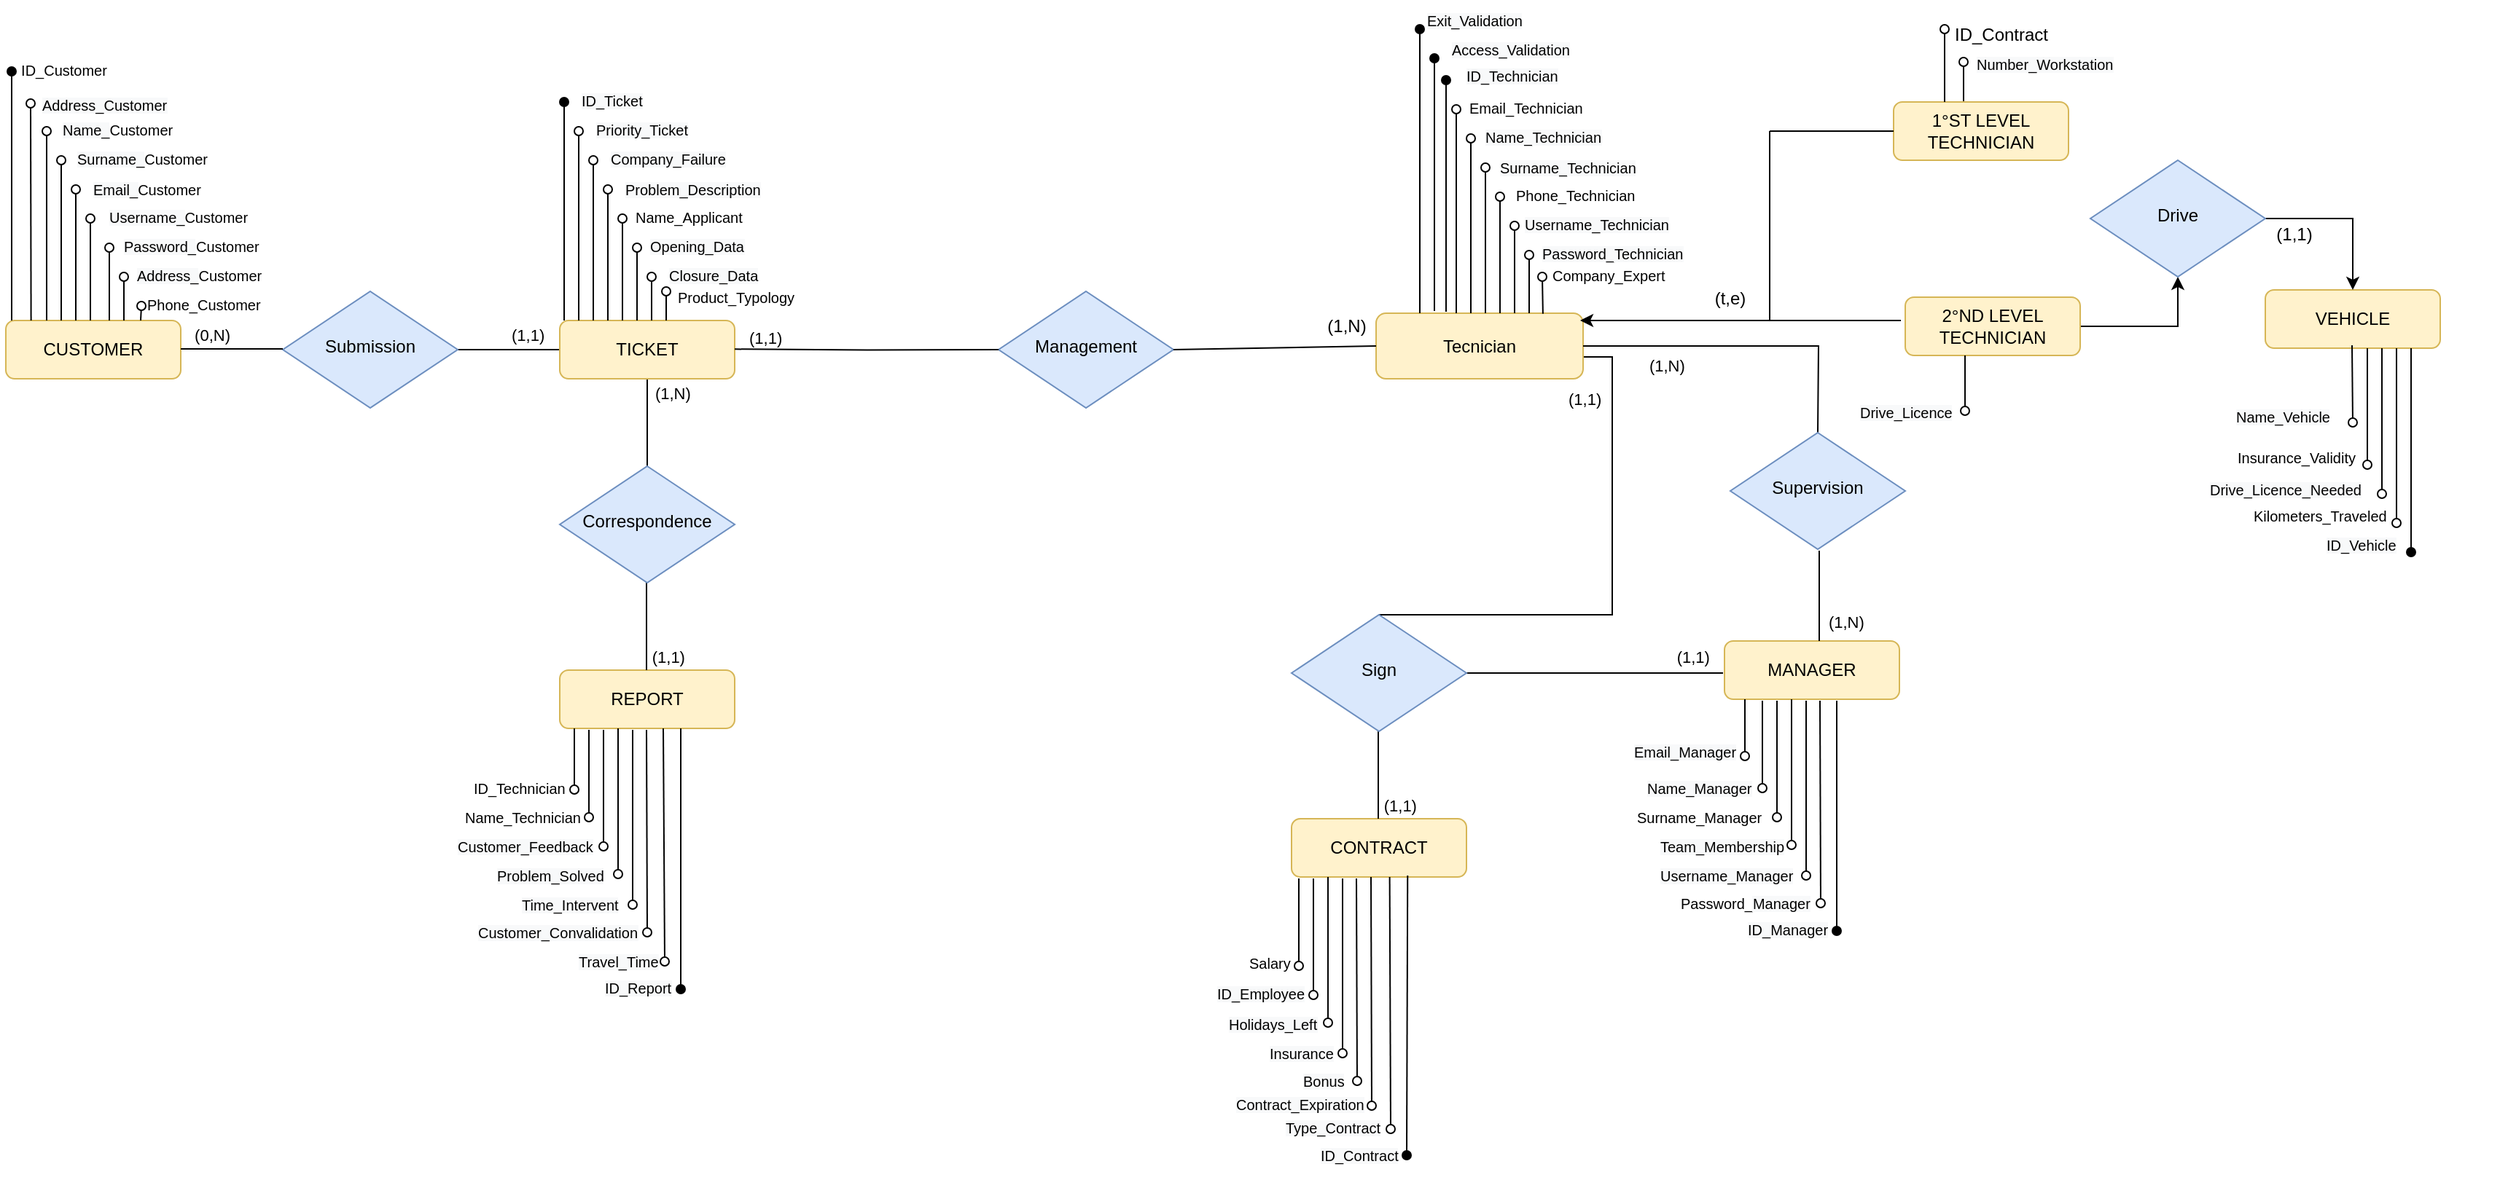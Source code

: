 <mxfile version="16.6.4" type="device"><diagram id="Eeh1EqDLh4I69UdFZEqT" name="Page-1"><mxGraphModel dx="2128" dy="1581" grid="1" gridSize="10" guides="1" tooltips="1" connect="1" arrows="1" fold="1" page="1" pageScale="1" pageWidth="850" pageHeight="1100" math="0" shadow="0"><root><mxCell id="0"/><mxCell id="1" parent="0"/><mxCell id="jlESPeHjOJU_MsePli07-1" value="CUSTOMER" style="rounded=1;whiteSpace=wrap;html=1;fontSize=12;glass=0;strokeWidth=1;shadow=0;fillColor=#fff2cc;strokeColor=#d6b656;" parent="1" vertex="1"><mxGeometry x="-20" y="190" width="120" height="40" as="geometry"/></mxCell><mxCell id="jlESPeHjOJU_MsePli07-2" value="(1,1)" style="edgeStyle=orthogonalEdgeStyle;rounded=0;html=1;jettySize=auto;orthogonalLoop=1;fontSize=11;endArrow=none;endFill=0;endSize=8;strokeWidth=1;shadow=0;labelBackgroundColor=none;align=left;" parent="1" source="jlESPeHjOJU_MsePli07-3" target="jlESPeHjOJU_MsePli07-10" edge="1"><mxGeometry y="10" relative="1" as="geometry"><mxPoint as="offset"/></mxGeometry></mxCell><mxCell id="jlESPeHjOJU_MsePli07-3" value="Submission" style="rhombus;whiteSpace=wrap;html=1;shadow=0;fontFamily=Helvetica;fontSize=12;align=center;strokeWidth=1;spacing=6;spacingTop=-4;fillColor=#dae8fc;strokeColor=#6c8ebf;" parent="1" vertex="1"><mxGeometry x="170" y="170" width="120" height="80" as="geometry"/></mxCell><mxCell id="jlESPeHjOJU_MsePli07-4" value="REPORT" style="rounded=1;whiteSpace=wrap;html=1;fontSize=12;glass=0;strokeWidth=1;shadow=0;fillColor=#fff2cc;strokeColor=#d6b656;" parent="1" vertex="1"><mxGeometry x="360" y="430" width="120" height="40" as="geometry"/></mxCell><mxCell id="jlESPeHjOJU_MsePli07-5" style="edgeStyle=orthogonalEdgeStyle;rounded=0;orthogonalLoop=1;jettySize=auto;html=1;exitX=1;exitY=0.75;exitDx=0;exitDy=0;endArrow=none;endFill=0;entryX=0.5;entryY=0;entryDx=0;entryDy=0;" parent="1" source="jlESPeHjOJU_MsePli07-6" target="jlESPeHjOJU_MsePli07-113" edge="1"><mxGeometry relative="1" as="geometry"><mxPoint x="1091" y="383" as="targetPoint"/><Array as="points"><mxPoint x="1082" y="215"/><mxPoint x="1082" y="392"/></Array></mxGeometry></mxCell><mxCell id="jlESPeHjOJU_MsePli07-6" value="Tecnician" style="rounded=1;whiteSpace=wrap;html=1;fontSize=12;glass=0;strokeWidth=1;shadow=0;fillColor=#fff2cc;strokeColor=#d6b656;" parent="1" vertex="1"><mxGeometry x="920" y="185" width="142" height="45" as="geometry"/></mxCell><mxCell id="jlESPeHjOJU_MsePli07-8" value="&amp;nbsp; &amp;nbsp; &amp;nbsp; (1,N)" style="edgeStyle=orthogonalEdgeStyle;rounded=0;html=1;jettySize=auto;orthogonalLoop=1;fontSize=11;endArrow=none;endFill=0;endSize=8;strokeWidth=1;shadow=0;labelBackgroundColor=none;entryX=0.5;entryY=0;entryDx=0;entryDy=0;exitX=0.5;exitY=1;exitDx=0;exitDy=0;align=center;" parent="1" source="jlESPeHjOJU_MsePli07-10" edge="1"><mxGeometry x="-0.667" y="8" relative="1" as="geometry"><mxPoint as="offset"/><mxPoint x="420" y="260" as="sourcePoint"/><mxPoint x="420" y="290" as="targetPoint"/></mxGeometry></mxCell><mxCell id="jlESPeHjOJU_MsePli07-9" value="&amp;nbsp; &amp;nbsp; &amp;nbsp; (1,1)" style="edgeStyle=orthogonalEdgeStyle;rounded=0;html=1;jettySize=auto;orthogonalLoop=1;fontSize=11;endArrow=none;endFill=0;endSize=8;strokeWidth=1;shadow=0;labelBackgroundColor=none;entryX=0.5;entryY=0;entryDx=0;entryDy=0;exitX=0.5;exitY=1;exitDx=0;exitDy=0;" parent="1" edge="1"><mxGeometry x="0.7" y="5" relative="1" as="geometry"><mxPoint as="offset"/><mxPoint x="419.5" y="370" as="sourcePoint"/><mxPoint x="419.5" y="430" as="targetPoint"/></mxGeometry></mxCell><mxCell id="jlESPeHjOJU_MsePli07-10" value="TICKET" style="rounded=1;whiteSpace=wrap;html=1;fontSize=12;glass=0;strokeWidth=1;shadow=0;fillColor=#fff2cc;strokeColor=#d6b656;" parent="1" vertex="1"><mxGeometry x="360" y="190" width="120" height="40" as="geometry"/></mxCell><mxCell id="jlESPeHjOJU_MsePli07-11" value="Management" style="rhombus;whiteSpace=wrap;html=1;shadow=0;fontFamily=Helvetica;fontSize=12;align=center;strokeWidth=1;spacing=6;spacingTop=-4;fillColor=#dae8fc;strokeColor=#6c8ebf;" parent="1" vertex="1"><mxGeometry x="661" y="170" width="120" height="80" as="geometry"/></mxCell><mxCell id="jlESPeHjOJU_MsePli07-12" value="Correspondence" style="rhombus;whiteSpace=wrap;html=1;shadow=0;fontFamily=Helvetica;fontSize=12;align=center;strokeWidth=1;spacing=6;spacingTop=-4;fillColor=#dae8fc;strokeColor=#6c8ebf;" parent="1" vertex="1"><mxGeometry x="360" y="290" width="120" height="80" as="geometry"/></mxCell><mxCell id="jlESPeHjOJU_MsePli07-13" value="(0,N)" style="edgeStyle=orthogonalEdgeStyle;rounded=0;html=1;jettySize=auto;orthogonalLoop=1;fontSize=11;endArrow=none;endFill=0;endSize=8;strokeWidth=1;shadow=0;labelBackgroundColor=none;align=right;verticalAlign=middle;horizontal=1;" parent="1" edge="1"><mxGeometry y="10" relative="1" as="geometry"><mxPoint as="offset"/><mxPoint x="100" y="209.5" as="sourcePoint"/><mxPoint x="170" y="209.5" as="targetPoint"/></mxGeometry></mxCell><mxCell id="jlESPeHjOJU_MsePli07-14" value="" style="endArrow=oval;html=1;align=left;exitX=0;exitY=0;exitDx=0;exitDy=0;startArrow=none;startFill=0;rounded=0;endFill=1;" parent="1" edge="1"><mxGeometry width="50" height="50" relative="1" as="geometry"><mxPoint x="363" y="190" as="sourcePoint"/><mxPoint x="363" y="40" as="targetPoint"/></mxGeometry></mxCell><mxCell id="jlESPeHjOJU_MsePli07-15" value="" style="endArrow=oval;html=1;align=left;exitX=0;exitY=0;exitDx=0;exitDy=0;startArrow=none;startFill=0;rounded=0;endFill=0;" parent="1" edge="1"><mxGeometry width="50" height="50" relative="1" as="geometry"><mxPoint x="373" y="190" as="sourcePoint"/><mxPoint x="373" y="60" as="targetPoint"/></mxGeometry></mxCell><mxCell id="jlESPeHjOJU_MsePli07-16" value="" style="endArrow=oval;html=1;align=left;exitX=0;exitY=0;exitDx=0;exitDy=0;startArrow=none;startFill=0;rounded=0;endFill=0;" parent="1" edge="1"><mxGeometry width="50" height="50" relative="1" as="geometry"><mxPoint x="383" y="190" as="sourcePoint"/><mxPoint x="383" y="80" as="targetPoint"/></mxGeometry></mxCell><mxCell id="jlESPeHjOJU_MsePli07-17" value="" style="endArrow=oval;html=1;align=left;exitX=0;exitY=0;exitDx=0;exitDy=0;startArrow=none;startFill=0;rounded=0;endFill=0;" parent="1" edge="1"><mxGeometry width="50" height="50" relative="1" as="geometry"><mxPoint x="393" y="190" as="sourcePoint"/><mxPoint x="393" y="100" as="targetPoint"/></mxGeometry></mxCell><mxCell id="jlESPeHjOJU_MsePli07-18" value="" style="endArrow=oval;html=1;align=left;exitX=0;exitY=0;exitDx=0;exitDy=0;startArrow=none;startFill=0;rounded=0;endFill=0;" parent="1" edge="1"><mxGeometry width="50" height="50" relative="1" as="geometry"><mxPoint x="403" y="190" as="sourcePoint"/><mxPoint x="403" y="120" as="targetPoint"/></mxGeometry></mxCell><mxCell id="jlESPeHjOJU_MsePli07-19" value="" style="endArrow=oval;html=1;align=left;exitX=0;exitY=0;exitDx=0;exitDy=0;startArrow=none;startFill=0;rounded=0;endFill=1;" parent="1" edge="1"><mxGeometry width="50" height="50" relative="1" as="geometry"><mxPoint x="968" y="184" as="sourcePoint"/><mxPoint x="968" y="25" as="targetPoint"/></mxGeometry></mxCell><mxCell id="jlESPeHjOJU_MsePli07-20" value="" style="endArrow=oval;html=1;align=left;exitX=0;exitY=0;exitDx=0;exitDy=0;startArrow=none;startFill=0;rounded=0;endFill=0;" parent="1" edge="1"><mxGeometry width="50" height="50" relative="1" as="geometry"><mxPoint x="975" y="185" as="sourcePoint"/><mxPoint x="975" y="45" as="targetPoint"/></mxGeometry></mxCell><mxCell id="jlESPeHjOJU_MsePli07-21" value="" style="endArrow=oval;html=1;align=left;exitX=0;exitY=0;exitDx=0;exitDy=0;startArrow=none;startFill=0;rounded=0;endFill=0;" parent="1" edge="1"><mxGeometry width="50" height="50" relative="1" as="geometry"><mxPoint x="985" y="185" as="sourcePoint"/><mxPoint x="985" y="65" as="targetPoint"/></mxGeometry></mxCell><mxCell id="jlESPeHjOJU_MsePli07-22" value="" style="endArrow=oval;html=1;align=left;exitX=0;exitY=0;exitDx=0;exitDy=0;startArrow=none;startFill=0;rounded=0;endFill=0;" parent="1" edge="1"><mxGeometry width="50" height="50" relative="1" as="geometry"><mxPoint x="995" y="185" as="sourcePoint"/><mxPoint x="995" y="85" as="targetPoint"/></mxGeometry></mxCell><mxCell id="jlESPeHjOJU_MsePli07-23" value="" style="endArrow=oval;html=1;align=left;exitX=0;exitY=0;exitDx=0;exitDy=0;startArrow=none;startFill=0;rounded=0;endFill=0;" parent="1" edge="1"><mxGeometry width="50" height="50" relative="1" as="geometry"><mxPoint x="1005" y="185" as="sourcePoint"/><mxPoint x="1005" y="105" as="targetPoint"/></mxGeometry></mxCell><mxCell id="jlESPeHjOJU_MsePli07-24" value="" style="endArrow=oval;html=1;align=left;exitX=0;exitY=0;exitDx=0;exitDy=0;startArrow=none;startFill=0;rounded=0;endFill=1;" parent="1" edge="1"><mxGeometry width="50" height="50" relative="1" as="geometry"><mxPoint x="-16" y="190" as="sourcePoint"/><mxPoint x="-16" y="19" as="targetPoint"/></mxGeometry></mxCell><mxCell id="jlESPeHjOJU_MsePli07-25" value="" style="endArrow=oval;html=1;align=left;exitX=0;exitY=0;exitDx=0;exitDy=0;startArrow=none;startFill=0;rounded=0;endFill=0;" parent="1" edge="1"><mxGeometry width="50" height="50" relative="1" as="geometry"><mxPoint x="8" y="190" as="sourcePoint"/><mxPoint x="8" y="60" as="targetPoint"/></mxGeometry></mxCell><mxCell id="jlESPeHjOJU_MsePli07-26" value="" style="endArrow=oval;html=1;align=left;exitX=0;exitY=0;exitDx=0;exitDy=0;startArrow=none;startFill=0;rounded=0;endFill=0;" parent="1" edge="1"><mxGeometry width="50" height="50" relative="1" as="geometry"><mxPoint x="18" y="190" as="sourcePoint"/><mxPoint x="18" y="80" as="targetPoint"/></mxGeometry></mxCell><mxCell id="jlESPeHjOJU_MsePli07-27" value="" style="endArrow=oval;html=1;align=left;exitX=0;exitY=0;exitDx=0;exitDy=0;startArrow=none;startFill=0;rounded=0;endFill=0;" parent="1" edge="1"><mxGeometry width="50" height="50" relative="1" as="geometry"><mxPoint x="28" y="190" as="sourcePoint"/><mxPoint x="28" y="100" as="targetPoint"/></mxGeometry></mxCell><mxCell id="jlESPeHjOJU_MsePli07-28" value="" style="endArrow=oval;html=1;align=left;exitX=0;exitY=0;exitDx=0;exitDy=0;startArrow=none;startFill=0;rounded=0;endFill=0;" parent="1" edge="1"><mxGeometry width="50" height="50" relative="1" as="geometry"><mxPoint x="38" y="190" as="sourcePoint"/><mxPoint x="38" y="120" as="targetPoint"/></mxGeometry></mxCell><mxCell id="jlESPeHjOJU_MsePli07-29" value="" style="endArrow=oval;html=1;align=left;exitX=0;exitY=0;exitDx=0;exitDy=0;startArrow=none;startFill=0;rounded=0;endFill=0;" parent="1" edge="1"><mxGeometry width="50" height="50" relative="1" as="geometry"><mxPoint x="51" y="190" as="sourcePoint"/><mxPoint x="51" y="140" as="targetPoint"/></mxGeometry></mxCell><mxCell id="jlESPeHjOJU_MsePli07-30" value="" style="endArrow=oval;html=1;align=left;exitX=0;exitY=0;exitDx=0;exitDy=0;startArrow=none;startFill=0;rounded=0;endFill=0;" parent="1" edge="1"><mxGeometry width="50" height="50" relative="1" as="geometry"><mxPoint x="61" y="190" as="sourcePoint"/><mxPoint x="61" y="160" as="targetPoint"/></mxGeometry></mxCell><mxCell id="jlESPeHjOJU_MsePli07-31" value="&lt;font style=&quot;font-size: 10px&quot;&gt;ID_Customer&lt;/font&gt;" style="text;html=1;strokeColor=none;fillColor=none;align=center;verticalAlign=middle;whiteSpace=wrap;rounded=0;" parent="1" vertex="1"><mxGeometry y="8" width="40" height="20" as="geometry"/></mxCell><mxCell id="jlESPeHjOJU_MsePli07-32" value="&lt;span style=&quot;color: rgb(0 , 0 , 0) ; font-family: &amp;#34;helvetica&amp;#34; ; font-size: 10px ; font-style: normal ; font-weight: 400 ; letter-spacing: normal ; text-align: center ; text-indent: 0px ; text-transform: none ; word-spacing: 0px ; background-color: rgb(248 , 249 , 250) ; display: inline ; float: none&quot;&gt;Surname_&lt;/span&gt;&lt;span style=&quot;font-size: 10px ; text-align: center&quot;&gt;Customer&lt;/span&gt;" style="text;whiteSpace=wrap;html=1;" parent="1" vertex="1"><mxGeometry x="27" y="65" width="70" height="30" as="geometry"/></mxCell><mxCell id="jlESPeHjOJU_MsePli07-33" value="&lt;span style=&quot;color: rgb(0 , 0 , 0) ; font-family: &amp;#34;helvetica&amp;#34; ; font-size: 10px ; font-style: normal ; font-weight: 400 ; letter-spacing: normal ; text-align: center ; text-indent: 0px ; text-transform: none ; word-spacing: 0px ; background-color: rgb(248 , 249 , 250) ; display: inline ; float: none&quot;&gt;Name_&lt;/span&gt;&lt;span style=&quot;font-size: 10px ; text-align: center&quot;&gt;Customer&lt;/span&gt;" style="text;whiteSpace=wrap;html=1;" parent="1" vertex="1"><mxGeometry x="17" y="45" width="70" height="30" as="geometry"/></mxCell><mxCell id="jlESPeHjOJU_MsePli07-34" value="&lt;span style=&quot;color: rgb(0 , 0 , 0) ; font-family: &amp;#34;helvetica&amp;#34; ; font-size: 10px ; font-style: normal ; font-weight: 400 ; letter-spacing: normal ; text-align: center ; text-indent: 0px ; text-transform: none ; word-spacing: 0px ; background-color: rgb(248 , 249 , 250) ; display: inline ; float: none&quot;&gt;ID_Technician&lt;/span&gt;" style="text;whiteSpace=wrap;html=1;" parent="1" vertex="1"><mxGeometry x="980" y="8" width="70" height="30" as="geometry"/></mxCell><mxCell id="jlESPeHjOJU_MsePli07-35" value="&lt;span style=&quot;color: rgb(0 , 0 , 0) ; font-family: &amp;#34;helvetica&amp;#34; ; font-size: 10px ; font-style: normal ; font-weight: 400 ; letter-spacing: normal ; text-align: center ; text-indent: 0px ; text-transform: none ; word-spacing: 0px ; background-color: rgb(248 , 249 , 250) ; display: inline ; float: none&quot;&gt;Email_&lt;/span&gt;&lt;span style=&quot;font-size: 10px ; text-align: center&quot;&gt;Customer&lt;/span&gt;" style="text;whiteSpace=wrap;html=1;" parent="1" vertex="1"><mxGeometry x="38" y="86" width="70" height="30" as="geometry"/></mxCell><mxCell id="jlESPeHjOJU_MsePli07-36" value="&lt;span style=&quot;color: rgb(0 , 0 , 0) ; font-family: &amp;#34;helvetica&amp;#34; ; font-size: 10px ; font-style: normal ; font-weight: 400 ; letter-spacing: normal ; text-align: center ; text-indent: 0px ; text-transform: none ; word-spacing: 0px ; background-color: rgb(248 , 249 , 250) ; display: inline ; float: none&quot;&gt;ID_Report&lt;/span&gt;" style="text;whiteSpace=wrap;html=1;" parent="1" vertex="1"><mxGeometry x="389" y="634" width="70" height="30" as="geometry"/></mxCell><mxCell id="jlESPeHjOJU_MsePli07-37" value="&lt;span style=&quot;color: rgb(0 , 0 , 0) ; font-family: &amp;#34;helvetica&amp;#34; ; font-size: 10px ; font-style: normal ; font-weight: 400 ; letter-spacing: normal ; text-align: center ; text-indent: 0px ; text-transform: none ; word-spacing: 0px ; background-color: rgb(248 , 249 , 250) ; display: inline ; float: none&quot;&gt;ID_Ticket&lt;/span&gt;" style="text;whiteSpace=wrap;html=1;" parent="1" vertex="1"><mxGeometry x="373" y="25" width="70" height="30" as="geometry"/></mxCell><mxCell id="jlESPeHjOJU_MsePli07-38" value="&lt;span style=&quot;color: rgb(0 , 0 , 0) ; font-family: &amp;#34;helvetica&amp;#34; ; font-size: 10px ; font-style: normal ; font-weight: 400 ; letter-spacing: normal ; text-align: center ; text-indent: 0px ; text-transform: none ; word-spacing: 0px ; background-color: rgb(248 , 249 , 250) ; display: inline ; float: none&quot;&gt;Username_&lt;/span&gt;&lt;span style=&quot;font-size: 10px ; text-align: center&quot;&gt;Customer&lt;/span&gt;" style="text;whiteSpace=wrap;html=1;" parent="1" vertex="1"><mxGeometry x="49" y="105" width="90" height="30" as="geometry"/></mxCell><mxCell id="jlESPeHjOJU_MsePli07-39" value="&lt;span style=&quot;color: rgb(0 , 0 , 0) ; font-family: &amp;#34;helvetica&amp;#34; ; font-size: 10px ; font-style: normal ; font-weight: 400 ; letter-spacing: normal ; text-align: center ; text-indent: 0px ; text-transform: none ; word-spacing: 0px ; background-color: rgb(248 , 249 , 250) ; display: inline ; float: none&quot;&gt;Priority_Ticket&lt;/span&gt;" style="text;whiteSpace=wrap;html=1;" parent="1" vertex="1"><mxGeometry x="383" y="45" width="90" height="30" as="geometry"/></mxCell><mxCell id="jlESPeHjOJU_MsePli07-40" value="&lt;span style=&quot;color: rgb(0 , 0 , 0) ; font-family: &amp;#34;helvetica&amp;#34; ; font-size: 10px ; font-style: normal ; font-weight: 400 ; letter-spacing: normal ; text-align: center ; text-indent: 0px ; text-transform: none ; word-spacing: 0px ; background-color: rgb(248 , 249 , 250) ; display: inline ; float: none&quot;&gt;Company_Failure&lt;/span&gt;" style="text;whiteSpace=wrap;html=1;" parent="1" vertex="1"><mxGeometry x="393" y="65" width="90" height="30" as="geometry"/></mxCell><mxCell id="jlESPeHjOJU_MsePli07-41" value="&lt;span style=&quot;color: rgb(0 , 0 , 0) ; font-family: &amp;#34;helvetica&amp;#34; ; font-size: 10px ; font-style: normal ; font-weight: 400 ; letter-spacing: normal ; text-align: center ; text-indent: 0px ; text-transform: none ; word-spacing: 0px ; background-color: rgb(248 , 249 , 250) ; display: inline ; float: none&quot;&gt;Password_&lt;/span&gt;&lt;span style=&quot;font-size: 10px ; text-align: center&quot;&gt;Customer&lt;/span&gt;" style="text;whiteSpace=wrap;html=1;" parent="1" vertex="1"><mxGeometry x="59" y="125" width="90" height="30" as="geometry"/></mxCell><mxCell id="jlESPeHjOJU_MsePli07-42" value="&lt;span style=&quot;color: rgb(0 , 0 , 0) ; font-family: &amp;#34;helvetica&amp;#34; ; font-size: 10px ; font-style: normal ; font-weight: 400 ; letter-spacing: normal ; text-align: center ; text-indent: 0px ; text-transform: none ; word-spacing: 0px ; background-color: rgb(248 , 249 , 250) ; display: inline ; float: none&quot;&gt;Problem_Description&lt;/span&gt;" style="text;whiteSpace=wrap;html=1;" parent="1" vertex="1"><mxGeometry x="403" y="86" width="90" height="30" as="geometry"/></mxCell><mxCell id="jlESPeHjOJU_MsePli07-43" value="&lt;div style=&quot;text-align: center&quot;&gt;&lt;font face=&quot;helvetica&quot;&gt;&lt;span style=&quot;font-size: 10px&quot;&gt;Name_Technician&lt;/span&gt;&lt;/font&gt;&lt;/div&gt;" style="text;whiteSpace=wrap;html=1;" parent="1" vertex="1"><mxGeometry x="292.5" y="517" width="99" height="30" as="geometry"/></mxCell><mxCell id="jlESPeHjOJU_MsePli07-44" value="&lt;span style=&quot;color: rgb(0 , 0 , 0) ; font-family: &amp;#34;helvetica&amp;#34; ; font-size: 10px ; font-style: normal ; font-weight: 400 ; letter-spacing: normal ; text-align: center ; text-indent: 0px ; text-transform: none ; word-spacing: 0px ; background-color: rgb(248 , 249 , 250) ; display: inline ; float: none&quot;&gt;Address_&lt;/span&gt;&lt;span style=&quot;font-size: 10px ; text-align: center&quot;&gt;Customer&lt;/span&gt;" style="text;whiteSpace=wrap;html=1;" parent="1" vertex="1"><mxGeometry x="68" y="145" width="110" height="30" as="geometry"/></mxCell><mxCell id="jlESPeHjOJU_MsePli07-45" value="&lt;div style=&quot;text-align: center&quot;&gt;&lt;br&gt;&lt;/div&gt;" style="text;whiteSpace=wrap;html=1;" parent="1" vertex="1"><mxGeometry x="410" y="105" width="130" height="30" as="geometry"/></mxCell><mxCell id="jlESPeHjOJU_MsePli07-46" value="&lt;span style=&quot;color: rgb(0 , 0 , 0) ; font-family: &amp;#34;helvetica&amp;#34; ; font-size: 10px ; font-style: normal ; font-weight: 400 ; letter-spacing: normal ; text-align: center ; text-indent: 0px ; text-transform: none ; word-spacing: 0px ; background-color: rgb(248 , 249 , 250) ; display: inline ; float: none&quot;&gt;Name_&lt;/span&gt;&lt;span style=&quot;font-family: &amp;#34;helvetica&amp;#34; ; font-size: 10px ; text-align: center ; background-color: rgb(248 , 249 , 250)&quot;&gt;Technician&lt;/span&gt;" style="text;whiteSpace=wrap;html=1;" parent="1" vertex="1"><mxGeometry x="993" y="50" width="90" height="30" as="geometry"/></mxCell><mxCell id="jlESPeHjOJU_MsePli07-47" value="&lt;span style=&quot;color: rgb(0 , 0 , 0) ; font-family: &amp;#34;helvetica&amp;#34; ; font-size: 10px ; font-style: normal ; font-weight: 400 ; letter-spacing: normal ; text-align: center ; text-indent: 0px ; text-transform: none ; word-spacing: 0px ; background-color: rgb(248 , 249 , 250) ; display: inline ; float: none&quot;&gt;Surname_&lt;/span&gt;&lt;span style=&quot;font-family: &amp;#34;helvetica&amp;#34; ; font-size: 10px ; text-align: center ; background-color: rgb(248 , 249 , 250)&quot;&gt;Technician&lt;/span&gt;" style="text;whiteSpace=wrap;html=1;" parent="1" vertex="1"><mxGeometry x="1003" y="71" width="90" height="30" as="geometry"/></mxCell><mxCell id="jlESPeHjOJU_MsePli07-48" value="&lt;div style=&quot;text-align: center&quot;&gt;&lt;span style=&quot;font-size: 10px&quot;&gt;&lt;font face=&quot;helvetica&quot;&gt;Phone_Technician&lt;/font&gt;&lt;/span&gt;&lt;/div&gt;" style="text;whiteSpace=wrap;html=1;" parent="1" vertex="1"><mxGeometry x="1014" y="90" width="90" height="30" as="geometry"/></mxCell><mxCell id="jlESPeHjOJU_MsePli07-49" value="&lt;span style=&quot;color: rgb(0 , 0 , 0) ; font-family: &amp;#34;helvetica&amp;#34; ; font-size: 10px ; font-style: normal ; font-weight: 400 ; letter-spacing: normal ; text-align: center ; text-indent: 0px ; text-transform: none ; word-spacing: 0px ; background-color: rgb(248 , 249 , 250) ; display: inline ; float: none&quot;&gt;Customer_Feedback&lt;/span&gt;" style="text;whiteSpace=wrap;html=1;" parent="1" vertex="1"><mxGeometry x="288" y="537" width="114" height="30" as="geometry"/></mxCell><mxCell id="jlESPeHjOJU_MsePli07-50" value="&lt;span style=&quot;color: rgb(0 , 0 , 0) ; font-family: &amp;#34;helvetica&amp;#34; ; font-size: 10px ; font-style: normal ; font-weight: 400 ; letter-spacing: normal ; text-align: center ; text-indent: 0px ; text-transform: none ; word-spacing: 0px ; background-color: rgb(248 , 249 , 250) ; display: inline ; float: none&quot;&gt;Customer_Convalidation&lt;/span&gt;" style="text;whiteSpace=wrap;html=1;" parent="1" vertex="1"><mxGeometry x="302" y="596" width="100" height="30" as="geometry"/></mxCell><mxCell id="jlESPeHjOJU_MsePli07-51" value="&lt;span style=&quot;color: rgb(0 , 0 , 0) ; font-family: &amp;#34;helvetica&amp;#34; ; font-size: 10px ; font-style: normal ; font-weight: 400 ; letter-spacing: normal ; text-align: center ; text-indent: 0px ; text-transform: none ; word-spacing: 0px ; background-color: rgb(248 , 249 , 250) ; display: inline ; float: none&quot;&gt;Problem_Solved&lt;/span&gt;" style="text;whiteSpace=wrap;html=1;" parent="1" vertex="1"><mxGeometry x="315" y="557" width="93" height="30" as="geometry"/></mxCell><mxCell id="jlESPeHjOJU_MsePli07-52" value="" style="endArrow=oval;html=1;align=left;exitX=0;exitY=0;exitDx=0;exitDy=0;startArrow=none;startFill=0;rounded=0;endFill=0;" parent="1" edge="1"><mxGeometry width="50" height="50" relative="1" as="geometry"><mxPoint x="72.5" y="190" as="sourcePoint"/><mxPoint x="73" y="180" as="targetPoint"/></mxGeometry></mxCell><mxCell id="jlESPeHjOJU_MsePli07-53" value="&lt;div style=&quot;text-align: center&quot;&gt;&lt;span style=&quot;font-size: 10px&quot;&gt;&lt;font face=&quot;helvetica&quot;&gt;Phone_Customer&lt;/font&gt;&lt;/span&gt;&lt;/div&gt;" style="text;whiteSpace=wrap;html=1;" parent="1" vertex="1"><mxGeometry x="75" y="165" width="110" height="30" as="geometry"/></mxCell><mxCell id="jlESPeHjOJU_MsePli07-54" value="&lt;div style=&quot;text-align: center&quot;&gt;&lt;font face=&quot;helvetica&quot;&gt;&lt;span style=&quot;font-size: 10px&quot;&gt;Name_Applicant&lt;/span&gt;&lt;/font&gt;&lt;/div&gt;" style="text;whiteSpace=wrap;html=1;" parent="1" vertex="1"><mxGeometry x="410" y="105" width="130" height="30" as="geometry"/></mxCell><mxCell id="jlESPeHjOJU_MsePli07-55" value="&lt;span style=&quot;color: rgb(0 , 0 , 0) ; font-family: &amp;#34;helvetica&amp;#34; ; font-size: 10px ; font-style: normal ; font-weight: 400 ; letter-spacing: normal ; text-align: center ; text-indent: 0px ; text-transform: none ; word-spacing: 0px ; background-color: rgb(248 , 249 , 250) ; display: inline ; float: none&quot;&gt;Time_Intervent&lt;/span&gt;" style="text;whiteSpace=wrap;html=1;" parent="1" vertex="1"><mxGeometry x="332" y="577" width="107" height="30" as="geometry"/></mxCell><mxCell id="jlESPeHjOJU_MsePli07-56" value="" style="endArrow=oval;html=1;align=left;startArrow=none;startFill=0;rounded=0;endFill=0;" parent="1" edge="1"><mxGeometry width="50" height="50" relative="1" as="geometry"><mxPoint x="413" y="190" as="sourcePoint"/><mxPoint x="413" y="140" as="targetPoint"/></mxGeometry></mxCell><mxCell id="jlESPeHjOJU_MsePli07-57" value="" style="endArrow=oval;html=1;align=left;startArrow=none;startFill=0;rounded=0;endFill=0;" parent="1" edge="1"><mxGeometry width="50" height="50" relative="1" as="geometry"><mxPoint x="423" y="190" as="sourcePoint"/><mxPoint x="423" y="160" as="targetPoint"/></mxGeometry></mxCell><mxCell id="jlESPeHjOJU_MsePli07-58" value="&lt;div style=&quot;text-align: center&quot;&gt;&lt;font face=&quot;helvetica&quot;&gt;&lt;span style=&quot;font-size: 10px ; background-color: rgb(248 , 249 , 250)&quot;&gt;Opening_Data&lt;/span&gt;&lt;/font&gt;&lt;/div&gt;" style="text;whiteSpace=wrap;html=1;" parent="1" vertex="1"><mxGeometry x="420" y="125" width="130" height="30" as="geometry"/></mxCell><mxCell id="jlESPeHjOJU_MsePli07-59" value="&lt;div style=&quot;text-align: center&quot;&gt;&lt;font face=&quot;helvetica&quot;&gt;&lt;span style=&quot;font-size: 10px ; background-color: rgb(248 , 249 , 250)&quot;&gt;Closure_Data&lt;/span&gt;&lt;/font&gt;&lt;/div&gt;" style="text;whiteSpace=wrap;html=1;" parent="1" vertex="1"><mxGeometry x="433" y="145" width="90" height="30" as="geometry"/></mxCell><mxCell id="jlESPeHjOJU_MsePli07-60" value="MANAGER" style="rounded=1;whiteSpace=wrap;html=1;fontSize=12;glass=0;strokeWidth=1;shadow=0;fillColor=#fff2cc;strokeColor=#d6b656;" parent="1" vertex="1"><mxGeometry x="1159" y="410" width="120" height="40" as="geometry"/></mxCell><mxCell id="jlESPeHjOJU_MsePli07-61" value="" style="endArrow=oval;html=1;align=left;startArrow=none;startFill=0;rounded=0;endFill=0;" parent="1" edge="1"><mxGeometry width="50" height="50" relative="1" as="geometry"><mxPoint x="1224.5" y="451" as="sourcePoint"/><mxPoint x="1225" y="590" as="targetPoint"/></mxGeometry></mxCell><mxCell id="jlESPeHjOJU_MsePli07-62" value="&amp;nbsp; &amp;nbsp; &amp;nbsp; (1,N)" style="edgeStyle=orthogonalEdgeStyle;rounded=0;html=1;jettySize=auto;orthogonalLoop=1;fontSize=11;endArrow=none;endFill=0;endSize=8;strokeWidth=1;shadow=0;labelBackgroundColor=none;entryX=0.5;entryY=0;entryDx=0;entryDy=0;exitX=1;exitY=0.5;exitDx=0;exitDy=0;align=center;" parent="1" source="jlESPeHjOJU_MsePli07-6" edge="1"><mxGeometry x="-0.565" y="-12" relative="1" as="geometry"><mxPoint y="1" as="offset"/><mxPoint x="1223" y="207" as="sourcePoint"/><mxPoint x="1223" y="267" as="targetPoint"/></mxGeometry></mxCell><mxCell id="jlESPeHjOJU_MsePli07-63" value="&amp;nbsp; &amp;nbsp; &amp;nbsp; (1,N)" style="edgeStyle=orthogonalEdgeStyle;rounded=0;html=1;jettySize=auto;orthogonalLoop=1;fontSize=11;endArrow=none;endFill=0;endSize=8;strokeWidth=1;shadow=0;labelBackgroundColor=none;" parent="1" edge="1"><mxGeometry x="0.564" y="9" relative="1" as="geometry"><mxPoint as="offset"/><mxPoint x="1224" y="348" as="sourcePoint"/><mxPoint x="1224" y="410" as="targetPoint"/><Array as="points"><mxPoint x="1224" y="370"/><mxPoint x="1224" y="370"/></Array></mxGeometry></mxCell><mxCell id="jlESPeHjOJU_MsePli07-64" value="Supervision" style="rhombus;whiteSpace=wrap;html=1;shadow=0;fontFamily=Helvetica;fontSize=12;align=center;strokeWidth=1;spacing=6;spacingTop=-4;fillColor=#dae8fc;strokeColor=#6c8ebf;" parent="1" vertex="1"><mxGeometry x="1163" y="267" width="120" height="80" as="geometry"/></mxCell><mxCell id="jlESPeHjOJU_MsePli07-65" value="" style="endArrow=oval;html=1;align=left;exitX=0;exitY=1;exitDx=0;exitDy=0;startArrow=none;startFill=0;rounded=0;endFill=0;" parent="1" edge="1"><mxGeometry width="50" height="50" relative="1" as="geometry"><mxPoint x="1185" y="451" as="sourcePoint"/><mxPoint x="1185" y="511" as="targetPoint"/></mxGeometry></mxCell><mxCell id="jlESPeHjOJU_MsePli07-66" value="" style="endArrow=oval;html=1;align=left;exitX=0;exitY=1;exitDx=0;exitDy=0;startArrow=none;startFill=0;rounded=0;endFill=0;" parent="1" edge="1"><mxGeometry width="50" height="50" relative="1" as="geometry"><mxPoint x="1195" y="451" as="sourcePoint"/><mxPoint x="1195" y="531" as="targetPoint"/></mxGeometry></mxCell><mxCell id="jlESPeHjOJU_MsePli07-67" value="" style="endArrow=oval;html=1;align=left;startArrow=none;startFill=0;rounded=0;endFill=0;" parent="1" edge="1"><mxGeometry width="50" height="50" relative="1" as="geometry"><mxPoint x="1215" y="451" as="sourcePoint"/><mxPoint x="1215" y="571" as="targetPoint"/></mxGeometry></mxCell><mxCell id="jlESPeHjOJU_MsePli07-68" value="" style="endArrow=oval;html=1;align=left;startArrow=none;startFill=0;rounded=0;endFill=0;" parent="1" edge="1"><mxGeometry width="50" height="50" relative="1" as="geometry"><mxPoint x="1205" y="450" as="sourcePoint"/><mxPoint x="1205" y="550" as="targetPoint"/></mxGeometry></mxCell><mxCell id="jlESPeHjOJU_MsePli07-69" value="&lt;span style=&quot;color: rgb(0 , 0 , 0) ; font-family: &amp;#34;helvetica&amp;#34; ; font-size: 10px ; font-style: normal ; font-weight: 400 ; letter-spacing: normal ; text-align: center ; text-indent: 0px ; text-transform: none ; word-spacing: 0px ; background-color: rgb(248 , 249 , 250) ; display: inline ; float: none&quot;&gt;Name_Manager&lt;/span&gt;" style="text;whiteSpace=wrap;html=1;" parent="1" vertex="1"><mxGeometry x="1104" y="497" width="100" height="30" as="geometry"/></mxCell><mxCell id="jlESPeHjOJU_MsePli07-70" value="&lt;div style=&quot;text-align: center&quot;&gt;&lt;span style=&quot;font-size: 10px&quot;&gt;&lt;font face=&quot;helvetica&quot;&gt;Surname_Manager&lt;/font&gt;&lt;/span&gt;&lt;/div&gt;" style="text;whiteSpace=wrap;html=1;" parent="1" vertex="1"><mxGeometry x="1097" y="517" width="100" height="30" as="geometry"/></mxCell><mxCell id="jlESPeHjOJU_MsePli07-71" value="&lt;span style=&quot;color: rgb(0 , 0 , 0) ; font-family: &amp;#34;helvetica&amp;#34; ; font-size: 10px ; font-style: normal ; font-weight: 400 ; letter-spacing: normal ; text-align: center ; text-indent: 0px ; text-transform: none ; word-spacing: 0px ; background-color: rgb(248 , 249 , 250) ; display: inline ; float: none&quot;&gt;Team_Membership&lt;/span&gt;" style="text;whiteSpace=wrap;html=1;" parent="1" vertex="1"><mxGeometry x="1113" y="537" width="100" height="30" as="geometry"/></mxCell><mxCell id="jlESPeHjOJU_MsePli07-72" value="&lt;span style=&quot;font-family: &amp;#34;helvetica&amp;#34; ; font-size: 10px ; text-align: center&quot;&gt;Password_&lt;/span&gt;&lt;span style=&quot;font-family: &amp;#34;helvetica&amp;#34; ; font-size: 10px ; text-align: center ; background-color: rgb(248 , 249 , 250)&quot;&gt;Manager&lt;/span&gt;" style="text;whiteSpace=wrap;html=1;" parent="1" vertex="1"><mxGeometry x="1127" y="576" width="100" height="30" as="geometry"/></mxCell><mxCell id="jlESPeHjOJU_MsePli07-73" value="&lt;span style=&quot;color: rgb(0 , 0 , 0) ; font-family: &amp;#34;helvetica&amp;#34; ; font-size: 10px ; font-style: normal ; font-weight: 400 ; letter-spacing: normal ; text-align: center ; text-indent: 0px ; text-transform: none ; word-spacing: 0px ; background-color: rgb(248 , 249 , 250) ; display: inline ; float: none&quot;&gt;Username_&lt;/span&gt;&lt;span style=&quot;font-family: &amp;#34;helvetica&amp;#34; ; font-size: 10px ; text-align: center ; background-color: rgb(248 , 249 , 250)&quot;&gt;Manager&lt;/span&gt;" style="text;whiteSpace=wrap;html=1;" parent="1" vertex="1"><mxGeometry x="1113" y="557" width="100" height="30" as="geometry"/></mxCell><mxCell id="jlESPeHjOJU_MsePli07-74" value="&lt;span style=&quot;color: rgb(0 , 0 , 0) ; font-family: &amp;#34;helvetica&amp;#34; ; font-size: 10px ; font-style: normal ; font-weight: 400 ; letter-spacing: normal ; text-align: center ; text-indent: 0px ; text-transform: none ; word-spacing: 0px ; background-color: rgb(248 , 249 , 250) ; display: inline ; float: none&quot;&gt;Username_&lt;/span&gt;&lt;span style=&quot;font-family: &amp;#34;helvetica&amp;#34; ; font-size: 10px ; text-align: center ; background-color: rgb(248 , 249 , 250)&quot;&gt;Technician&lt;/span&gt;" style="text;whiteSpace=wrap;html=1;" parent="1" vertex="1"><mxGeometry x="1020" y="110" width="120" height="30" as="geometry"/></mxCell><mxCell id="jlESPeHjOJU_MsePli07-75" value="&lt;span style=&quot;color: rgb(0 , 0 , 0) ; font-family: &amp;#34;helvetica&amp;#34; ; font-size: 10px ; font-style: normal ; font-weight: 400 ; letter-spacing: normal ; text-align: center ; text-indent: 0px ; text-transform: none ; word-spacing: 0px ; background-color: rgb(248 , 249 , 250) ; display: inline ; float: none&quot;&gt;Password_&lt;/span&gt;&lt;span style=&quot;font-family: &amp;#34;helvetica&amp;#34; ; font-size: 10px ; text-align: center ; background-color: rgb(248 , 249 , 250)&quot;&gt;Technician&lt;/span&gt;" style="text;whiteSpace=wrap;html=1;" parent="1" vertex="1"><mxGeometry x="1032" y="130" width="120" height="30" as="geometry"/></mxCell><mxCell id="jlESPeHjOJU_MsePli07-76" value="" style="endArrow=oval;html=1;align=left;exitX=0;exitY=0;exitDx=0;exitDy=0;startArrow=none;startFill=0;rounded=0;endFill=0;" parent="1" edge="1"><mxGeometry width="50" height="50" relative="1" as="geometry"><mxPoint x="1015" y="185" as="sourcePoint"/><mxPoint x="1015" y="125" as="targetPoint"/></mxGeometry></mxCell><mxCell id="jlESPeHjOJU_MsePli07-77" value="" style="endArrow=oval;html=1;align=left;startArrow=none;startFill=0;rounded=0;endFill=0;" parent="1" edge="1"><mxGeometry width="50" height="50" relative="1" as="geometry"><mxPoint x="1025" y="185" as="sourcePoint"/><mxPoint x="1025" y="145" as="targetPoint"/></mxGeometry></mxCell><mxCell id="jlESPeHjOJU_MsePli07-78" value="" style="endArrow=oval;html=1;align=left;startArrow=none;startFill=0;rounded=0;endFill=1;" parent="1" edge="1"><mxGeometry width="50" height="50" relative="1" as="geometry"><mxPoint x="1236" y="451" as="sourcePoint"/><mxPoint x="1236" y="609" as="targetPoint"/></mxGeometry></mxCell><mxCell id="jlESPeHjOJU_MsePli07-79" value="&lt;span style=&quot;color: rgb(0 , 0 , 0) ; font-family: &amp;#34;helvetica&amp;#34; ; font-size: 10px ; font-style: normal ; font-weight: 400 ; letter-spacing: normal ; text-align: center ; text-indent: 0px ; text-transform: none ; word-spacing: 0px ; background-color: rgb(248 , 249 , 250) ; display: inline ; float: none&quot;&gt;ID_&lt;/span&gt;&lt;span style=&quot;font-family: &amp;#34;helvetica&amp;#34; ; font-size: 10px ; text-align: center ; background-color: rgb(248 , 249 , 250)&quot;&gt;Manager&lt;/span&gt;" style="text;whiteSpace=wrap;html=1;" parent="1" vertex="1"><mxGeometry x="1173" y="594" width="96" height="30" as="geometry"/></mxCell><mxCell id="jlESPeHjOJU_MsePli07-80" value="" style="endArrow=oval;html=1;align=left;startArrow=none;startFill=0;rounded=0;endFill=0;" parent="1" edge="1"><mxGeometry width="50" height="50" relative="1" as="geometry"><mxPoint x="419.5" y="471" as="sourcePoint"/><mxPoint x="420" y="610" as="targetPoint"/></mxGeometry></mxCell><mxCell id="jlESPeHjOJU_MsePli07-81" value="" style="endArrow=oval;html=1;align=left;exitX=0;exitY=1;exitDx=0;exitDy=0;startArrow=none;startFill=0;rounded=0;endFill=0;" parent="1" edge="1"><mxGeometry width="50" height="50" relative="1" as="geometry"><mxPoint x="380" y="471" as="sourcePoint"/><mxPoint x="380" y="531" as="targetPoint"/></mxGeometry></mxCell><mxCell id="jlESPeHjOJU_MsePli07-82" value="" style="endArrow=oval;html=1;align=left;exitX=0;exitY=1;exitDx=0;exitDy=0;startArrow=none;startFill=0;rounded=0;endFill=0;" parent="1" edge="1"><mxGeometry width="50" height="50" relative="1" as="geometry"><mxPoint x="390" y="471" as="sourcePoint"/><mxPoint x="390" y="551" as="targetPoint"/></mxGeometry></mxCell><mxCell id="jlESPeHjOJU_MsePli07-83" value="" style="endArrow=oval;html=1;align=left;startArrow=none;startFill=0;rounded=0;endFill=0;" parent="1" edge="1"><mxGeometry width="50" height="50" relative="1" as="geometry"><mxPoint x="410" y="471" as="sourcePoint"/><mxPoint x="410" y="591" as="targetPoint"/></mxGeometry></mxCell><mxCell id="jlESPeHjOJU_MsePli07-84" value="" style="endArrow=oval;html=1;align=left;startArrow=none;startFill=0;rounded=0;endFill=0;" parent="1" edge="1"><mxGeometry width="50" height="50" relative="1" as="geometry"><mxPoint x="400" y="470" as="sourcePoint"/><mxPoint x="400" y="570" as="targetPoint"/></mxGeometry></mxCell><mxCell id="jlESPeHjOJU_MsePli07-85" value="" style="endArrow=oval;html=1;align=left;startArrow=none;startFill=0;rounded=0;endFill=1;" parent="1" edge="1"><mxGeometry width="50" height="50" relative="1" as="geometry"><mxPoint x="443" y="470" as="sourcePoint"/><mxPoint x="443" y="649" as="targetPoint"/></mxGeometry></mxCell><mxCell id="jlESPeHjOJU_MsePli07-86" value="" style="endArrow=oval;html=1;align=left;exitX=0;exitY=0;exitDx=0;exitDy=0;startArrow=none;startFill=0;rounded=0;endFill=0;" parent="1" edge="1"><mxGeometry width="50" height="50" relative="1" as="geometry"><mxPoint x="1323" y="73.5" as="sourcePoint"/><mxPoint x="1323" y="12.5" as="targetPoint"/></mxGeometry></mxCell><mxCell id="jlESPeHjOJU_MsePli07-87" value="&lt;span style=&quot;color: rgb(0 , 0 , 0) ; font-family: &amp;#34;helvetica&amp;#34; ; font-size: 10px ; font-style: normal ; font-weight: 400 ; letter-spacing: normal ; text-align: center ; text-indent: 0px ; text-transform: none ; word-spacing: 0px ; background-color: rgb(248 , 249 , 250) ; display: inline ; float: none&quot;&gt;Number_Workstation&lt;/span&gt;" style="text;whiteSpace=wrap;html=1;" parent="1" vertex="1"><mxGeometry x="1330" width="90" height="30" as="geometry"/></mxCell><mxCell id="XomvKY4-Vmdsp6q4Qv2B-20" value="" style="edgeStyle=orthogonalEdgeStyle;rounded=0;orthogonalLoop=1;jettySize=auto;html=1;" edge="1" parent="1" source="jlESPeHjOJU_MsePli07-89" target="jlESPeHjOJU_MsePli07-145"><mxGeometry relative="1" as="geometry"/></mxCell><mxCell id="jlESPeHjOJU_MsePli07-89" value="2°ND LEVEL TECHNICIAN" style="rounded=1;whiteSpace=wrap;html=1;fontSize=12;glass=0;strokeWidth=1;shadow=0;fillColor=#fff2cc;strokeColor=#d6b656;" parent="1" vertex="1"><mxGeometry x="1283" y="174" width="120" height="40" as="geometry"/></mxCell><mxCell id="jlESPeHjOJU_MsePli07-103" value="(1,1)" style="edgeStyle=orthogonalEdgeStyle;rounded=0;html=1;jettySize=auto;orthogonalLoop=1;fontSize=11;endArrow=none;endFill=0;endSize=8;strokeWidth=1;shadow=0;labelBackgroundColor=none;align=left;entryX=0;entryY=0.5;entryDx=0;entryDy=0;" parent="1" target="jlESPeHjOJU_MsePli07-11" edge="1"><mxGeometry x="-0.912" y="8" relative="1" as="geometry"><mxPoint as="offset"/><mxPoint x="480.0" y="209.66" as="sourcePoint"/><mxPoint x="550" y="209.66" as="targetPoint"/></mxGeometry></mxCell><mxCell id="jlESPeHjOJU_MsePli07-109" value="&lt;div style=&quot;text-align: center&quot;&gt;&lt;span style=&quot;font-family: &amp;#34;helvetica&amp;#34; ; font-size: 10px&quot;&gt;Email_Technician&lt;/span&gt;&lt;br&gt;&lt;/div&gt;" style="text;whiteSpace=wrap;html=1;" parent="1" vertex="1"><mxGeometry x="982" y="30" width="90" height="30" as="geometry"/></mxCell><mxCell id="jlESPeHjOJU_MsePli07-110" value="CONTRACT" style="rounded=1;whiteSpace=wrap;html=1;fontSize=12;glass=0;strokeWidth=1;shadow=0;fillColor=#fff2cc;strokeColor=#d6b656;" parent="1" vertex="1"><mxGeometry x="862" y="532" width="120" height="40" as="geometry"/></mxCell><mxCell id="jlESPeHjOJU_MsePli07-111" value="&amp;nbsp; &amp;nbsp; &amp;nbsp; (1,1)" style="edgeStyle=orthogonalEdgeStyle;rounded=0;html=1;jettySize=auto;orthogonalLoop=1;fontSize=11;endArrow=none;endFill=0;endSize=8;strokeWidth=1;shadow=0;labelBackgroundColor=none;entryX=0.5;entryY=0;entryDx=0;entryDy=0;exitX=0.5;exitY=1;exitDx=0;exitDy=0;" parent="1" edge="1"><mxGeometry x="0.7" y="5" relative="1" as="geometry"><mxPoint as="offset"/><mxPoint x="921.5" y="472" as="sourcePoint"/><mxPoint x="921.5" y="532" as="targetPoint"/></mxGeometry></mxCell><mxCell id="jlESPeHjOJU_MsePli07-112" style="edgeStyle=orthogonalEdgeStyle;rounded=0;orthogonalLoop=1;jettySize=auto;html=1;exitX=1;exitY=0.5;exitDx=0;exitDy=0;endArrow=none;endFill=0;" parent="1" source="jlESPeHjOJU_MsePli07-113" edge="1"><mxGeometry relative="1" as="geometry"><mxPoint x="1158" y="432" as="targetPoint"/></mxGeometry></mxCell><mxCell id="jlESPeHjOJU_MsePli07-113" value="Sign" style="rhombus;whiteSpace=wrap;html=1;shadow=0;fontFamily=Helvetica;fontSize=12;align=center;strokeWidth=1;spacing=6;spacingTop=-4;fillColor=#dae8fc;strokeColor=#6c8ebf;" parent="1" vertex="1"><mxGeometry x="862" y="392" width="120" height="80" as="geometry"/></mxCell><mxCell id="jlESPeHjOJU_MsePli07-114" value="&lt;span style=&quot;color: rgb(0 , 0 , 0) ; font-family: &amp;#34;helvetica&amp;#34; ; font-size: 10px ; font-style: normal ; font-weight: 400 ; letter-spacing: normal ; text-align: center ; text-indent: 0px ; text-transform: none ; word-spacing: 0px ; background-color: rgb(248 , 249 , 250) ; display: inline ; float: none&quot;&gt;ID_Contract&lt;/span&gt;" style="text;whiteSpace=wrap;html=1;" parent="1" vertex="1"><mxGeometry x="880" y="749" width="73" height="30" as="geometry"/></mxCell><mxCell id="jlESPeHjOJU_MsePli07-115" value="&lt;div style=&quot;text-align: center&quot;&gt;&lt;font face=&quot;helvetica&quot;&gt;&lt;span style=&quot;font-size: 10px&quot;&gt;Salary&lt;/span&gt;&lt;/font&gt;&lt;/div&gt;" style="text;whiteSpace=wrap;html=1;" parent="1" vertex="1"><mxGeometry x="831" y="617" width="99" height="30" as="geometry"/></mxCell><mxCell id="jlESPeHjOJU_MsePli07-116" value="&lt;span style=&quot;color: rgb(0 , 0 , 0) ; font-family: &amp;#34;helvetica&amp;#34; ; font-size: 10px ; font-style: normal ; font-weight: 400 ; letter-spacing: normal ; text-align: center ; text-indent: 0px ; text-transform: none ; word-spacing: 0px ; background-color: rgb(248 , 249 , 250) ; display: inline ; float: none&quot;&gt;Bonus&lt;/span&gt;" style="text;whiteSpace=wrap;html=1;" parent="1" vertex="1"><mxGeometry x="868" y="698" width="21" height="30" as="geometry"/></mxCell><mxCell id="jlESPeHjOJU_MsePli07-117" value="&lt;span style=&quot;color: rgb(0 , 0 , 0) ; font-family: &amp;#34;helvetica&amp;#34; ; font-size: 10px ; font-style: normal ; font-weight: 400 ; letter-spacing: normal ; text-align: center ; text-indent: 0px ; text-transform: none ; word-spacing: 0px ; background-color: rgb(248 , 249 , 250) ; display: inline ; float: none&quot;&gt;Holidays_Left&lt;/span&gt;" style="text;whiteSpace=wrap;html=1;" parent="1" vertex="1"><mxGeometry x="817" y="659" width="78" height="30" as="geometry"/></mxCell><mxCell id="jlESPeHjOJU_MsePli07-118" value="&lt;span style=&quot;color: rgb(0 , 0 , 0) ; font-family: &amp;#34;helvetica&amp;#34; ; font-size: 10px ; font-style: normal ; font-weight: 400 ; letter-spacing: normal ; text-align: center ; text-indent: 0px ; text-transform: none ; word-spacing: 0px ; background-color: rgb(248 , 249 , 250) ; display: inline ; float: none&quot;&gt;Insurance&lt;/span&gt;" style="text;whiteSpace=wrap;html=1;" parent="1" vertex="1"><mxGeometry x="845" y="679" width="81" height="30" as="geometry"/></mxCell><mxCell id="jlESPeHjOJU_MsePli07-119" value="" style="endArrow=oval;html=1;align=left;startArrow=none;startFill=0;rounded=0;endFill=0;" parent="1" edge="1"><mxGeometry width="50" height="50" relative="1" as="geometry"><mxPoint x="906.5" y="573.0" as="sourcePoint"/><mxPoint x="907" y="712" as="targetPoint"/></mxGeometry></mxCell><mxCell id="jlESPeHjOJU_MsePli07-120" value="" style="endArrow=oval;html=1;align=left;exitX=0;exitY=1;exitDx=0;exitDy=0;startArrow=none;startFill=0;rounded=0;endFill=0;" parent="1" edge="1"><mxGeometry width="50" height="50" relative="1" as="geometry"><mxPoint x="867" y="573.0" as="sourcePoint"/><mxPoint x="867" y="633.0" as="targetPoint"/></mxGeometry></mxCell><mxCell id="jlESPeHjOJU_MsePli07-121" value="" style="endArrow=oval;html=1;align=left;exitX=0;exitY=1;exitDx=0;exitDy=0;startArrow=none;startFill=0;rounded=0;endFill=0;" parent="1" edge="1"><mxGeometry width="50" height="50" relative="1" as="geometry"><mxPoint x="877" y="573.0" as="sourcePoint"/><mxPoint x="877" y="653.0" as="targetPoint"/></mxGeometry></mxCell><mxCell id="jlESPeHjOJU_MsePli07-122" value="" style="endArrow=oval;html=1;align=left;startArrow=none;startFill=0;rounded=0;endFill=0;" parent="1" edge="1"><mxGeometry width="50" height="50" relative="1" as="geometry"><mxPoint x="897" y="573.0" as="sourcePoint"/><mxPoint x="897" y="693.0" as="targetPoint"/></mxGeometry></mxCell><mxCell id="jlESPeHjOJU_MsePli07-123" value="" style="endArrow=oval;html=1;align=left;startArrow=none;startFill=0;rounded=0;endFill=0;" parent="1" edge="1"><mxGeometry width="50" height="50" relative="1" as="geometry"><mxPoint x="887" y="572" as="sourcePoint"/><mxPoint x="887" y="672" as="targetPoint"/></mxGeometry></mxCell><mxCell id="jlESPeHjOJU_MsePli07-124" value="&lt;span style=&quot;color: rgb(0 , 0 , 0) ; font-family: &amp;#34;helvetica&amp;#34; ; font-size: 11px ; font-style: normal ; font-weight: 400 ; letter-spacing: normal ; text-align: center ; text-indent: 0px ; text-transform: none ; word-spacing: 0px ; background-color: rgb(255 , 255 , 255) ; display: inline ; float: none&quot;&gt;&amp;nbsp; &amp;nbsp; &amp;nbsp; (1,1)&lt;/span&gt;" style="text;whiteSpace=wrap;html=1;" parent="1" vertex="1"><mxGeometry x="1106.003" y="406.999" width="63" height="28" as="geometry"/></mxCell><mxCell id="jlESPeHjOJU_MsePli07-126" value="&lt;meta charset=&quot;utf-8&quot;&gt;&lt;span style=&quot;color: rgb(0, 0, 0); font-family: helvetica; font-size: 11px; font-style: normal; font-weight: 400; letter-spacing: normal; text-align: left; text-indent: 0px; text-transform: none; word-spacing: 0px; background-color: rgb(255, 255, 255); display: inline; float: none;&quot;&gt;(1,1)&lt;/span&gt;" style="text;whiteSpace=wrap;html=1;" parent="1" vertex="1"><mxGeometry x="1050.001" y="229.996" width="43" height="28" as="geometry"/></mxCell><mxCell id="jlESPeHjOJU_MsePli07-127" value="&lt;div style=&quot;text-align: center&quot;&gt;&lt;font face=&quot;helvetica&quot;&gt;&lt;span style=&quot;font-size: 10px ; background-color: rgb(248 , 249 , 250)&quot;&gt;ID_Employee&lt;/span&gt;&lt;/font&gt;&lt;/div&gt;" style="text;whiteSpace=wrap;html=1;" parent="1" vertex="1"><mxGeometry x="809.001" y="637.997" width="93" height="28" as="geometry"/></mxCell><mxCell id="jlESPeHjOJU_MsePli07-128" value="" style="endArrow=oval;html=1;align=left;exitX=0;exitY=1;exitDx=0;exitDy=0;startArrow=none;startFill=0;rounded=0;endFill=0;" parent="1" edge="1"><mxGeometry width="50" height="50" relative="1" as="geometry"><mxPoint x="370" y="470.0" as="sourcePoint"/><mxPoint x="370" y="512" as="targetPoint"/></mxGeometry></mxCell><mxCell id="jlESPeHjOJU_MsePli07-129" value="&lt;div style=&quot;text-align: center&quot;&gt;&lt;font face=&quot;helvetica&quot;&gt;&lt;span style=&quot;font-size: 10px&quot;&gt;ID_Technician&lt;/span&gt;&lt;/font&gt;&lt;/div&gt;" style="text;whiteSpace=wrap;html=1;" parent="1" vertex="1"><mxGeometry x="299" y="497" width="99" height="30" as="geometry"/></mxCell><mxCell id="jlESPeHjOJU_MsePli07-130" value="" style="endArrow=oval;html=1;align=left;exitX=0;exitY=1;exitDx=0;exitDy=0;startArrow=none;startFill=0;rounded=0;endFill=0;" parent="1" edge="1"><mxGeometry width="50" height="50" relative="1" as="geometry"><mxPoint x="1173" y="450.0" as="sourcePoint"/><mxPoint x="1173" y="489" as="targetPoint"/></mxGeometry></mxCell><mxCell id="jlESPeHjOJU_MsePli07-131" value="&lt;span style=&quot;color: rgb(0 , 0 , 0) ; font-family: &amp;#34;helvetica&amp;#34; ; font-size: 10px ; font-style: normal ; font-weight: 400 ; letter-spacing: normal ; text-align: center ; text-indent: 0px ; text-transform: none ; word-spacing: 0px ; background-color: rgb(248 , 249 , 250) ; display: inline ; float: none&quot;&gt;Email_Manager&lt;/span&gt;" style="text;whiteSpace=wrap;html=1;" parent="1" vertex="1"><mxGeometry x="1095" y="472" width="98" height="30" as="geometry"/></mxCell><mxCell id="jlESPeHjOJU_MsePli07-132" value="VEHICLE" style="rounded=1;whiteSpace=wrap;html=1;fontSize=12;glass=0;strokeWidth=1;shadow=0;fillColor=#fff2cc;strokeColor=#d6b656;" parent="1" vertex="1"><mxGeometry x="1530" y="169" width="120" height="40" as="geometry"/></mxCell><mxCell id="jlESPeHjOJU_MsePli07-133" value="" style="endArrow=oval;html=1;align=left;exitX=0;exitY=1;exitDx=0;exitDy=0;startArrow=none;startFill=0;rounded=0;endFill=0;" parent="1" edge="1"><mxGeometry width="50" height="50" relative="1" as="geometry"><mxPoint x="1589.5" y="207.0" as="sourcePoint"/><mxPoint x="1590" y="260" as="targetPoint"/></mxGeometry></mxCell><mxCell id="jlESPeHjOJU_MsePli07-134" value="" style="endArrow=oval;html=1;align=left;exitX=0;exitY=1;exitDx=0;exitDy=0;startArrow=none;startFill=0;rounded=0;endFill=0;" parent="1" edge="1"><mxGeometry width="50" height="50" relative="1" as="geometry"><mxPoint x="1600" y="209.0" as="sourcePoint"/><mxPoint x="1600" y="289.0" as="targetPoint"/></mxGeometry></mxCell><mxCell id="jlESPeHjOJU_MsePli07-135" value="" style="endArrow=oval;html=1;align=left;startArrow=none;startFill=0;rounded=0;endFill=0;" parent="1" edge="1"><mxGeometry width="50" height="50" relative="1" as="geometry"><mxPoint x="1620" y="209.0" as="sourcePoint"/><mxPoint x="1620" y="329.0" as="targetPoint"/></mxGeometry></mxCell><mxCell id="jlESPeHjOJU_MsePli07-136" value="" style="endArrow=oval;html=1;align=left;startArrow=none;startFill=0;rounded=0;endFill=0;" parent="1" edge="1"><mxGeometry width="50" height="50" relative="1" as="geometry"><mxPoint x="1610" y="209" as="sourcePoint"/><mxPoint x="1610" y="309" as="targetPoint"/></mxGeometry></mxCell><mxCell id="jlESPeHjOJU_MsePli07-137" value="&lt;span style=&quot;color: rgb(0 , 0 , 0) ; font-family: &amp;#34;helvetica&amp;#34; ; font-size: 10px ; font-style: normal ; font-weight: 400 ; letter-spacing: normal ; text-align: center ; text-indent: 0px ; text-transform: none ; word-spacing: 0px ; background-color: rgb(248 , 249 , 250) ; display: inline ; float: none&quot;&gt;Name_Vehicle&lt;/span&gt;" style="text;whiteSpace=wrap;html=1;" parent="1" vertex="1"><mxGeometry x="1507.5" y="242" width="76" height="28" as="geometry"/></mxCell><mxCell id="jlESPeHjOJU_MsePli07-138" value="&lt;div style=&quot;text-align: center&quot;&gt;&lt;font face=&quot;helvetica&quot;&gt;&lt;span style=&quot;font-size: 10px&quot;&gt;Insurance_Validity&lt;/span&gt;&lt;/font&gt;&lt;/div&gt;" style="text;whiteSpace=wrap;html=1;" parent="1" vertex="1"><mxGeometry x="1508.5" y="270" width="104" height="30" as="geometry"/></mxCell><mxCell id="jlESPeHjOJU_MsePli07-139" value="&lt;span style=&quot;color: rgb(0 , 0 , 0) ; font-family: &amp;#34;helvetica&amp;#34; ; font-size: 10px ; font-style: normal ; font-weight: 400 ; letter-spacing: normal ; text-align: center ; text-indent: 0px ; text-transform: none ; word-spacing: 0px ; background-color: rgb(248 , 249 , 250) ; display: inline ; float: none&quot;&gt;Drive_Licence_Needed&lt;/span&gt;" style="text;whiteSpace=wrap;html=1;" parent="1" vertex="1"><mxGeometry x="1490" y="292" width="111" height="30" as="geometry"/></mxCell><mxCell id="jlESPeHjOJU_MsePli07-140" value="&lt;div style=&quot;text-align: center&quot;&gt;&lt;font face=&quot;helvetica&quot;&gt;&lt;span style=&quot;font-size: 10px&quot;&gt;Kilometers_Traveled&lt;/span&gt;&lt;/font&gt;&lt;br&gt;&lt;/div&gt;" style="text;whiteSpace=wrap;html=1;" parent="1" vertex="1"><mxGeometry x="1520" y="310" width="81" height="30" as="geometry"/></mxCell><mxCell id="jlESPeHjOJU_MsePli07-141" value="" style="endArrow=oval;html=1;align=left;startArrow=none;startFill=0;rounded=0;endFill=1;" parent="1" edge="1"><mxGeometry width="50" height="50" relative="1" as="geometry"><mxPoint x="1630" y="209" as="sourcePoint"/><mxPoint x="1630" y="349" as="targetPoint"/></mxGeometry></mxCell><mxCell id="jlESPeHjOJU_MsePli07-142" value="&lt;span style=&quot;color: rgb(0 , 0 , 0) ; font-family: &amp;#34;helvetica&amp;#34; ; font-size: 10px ; font-style: normal ; font-weight: 400 ; letter-spacing: normal ; text-align: center ; text-indent: 0px ; text-transform: none ; word-spacing: 0px ; background-color: rgb(248 , 249 , 250) ; display: inline ; float: none&quot;&gt;ID_&lt;/span&gt;&lt;span style=&quot;font-family: &amp;#34;helvetica&amp;#34; ; font-size: 10px ; text-align: center ; background-color: rgb(248 , 249 , 250)&quot;&gt;Vehicle&lt;/span&gt;" style="text;whiteSpace=wrap;html=1;" parent="1" vertex="1"><mxGeometry x="1570" y="330" width="120" height="30" as="geometry"/></mxCell><mxCell id="XomvKY4-Vmdsp6q4Qv2B-21" style="rounded=0;orthogonalLoop=1;jettySize=auto;html=1;exitX=1;exitY=0.5;exitDx=0;exitDy=0;entryX=0.5;entryY=0;entryDx=0;entryDy=0;edgeStyle=orthogonalEdgeStyle;" edge="1" parent="1" source="jlESPeHjOJU_MsePli07-145" target="jlESPeHjOJU_MsePli07-132"><mxGeometry relative="1" as="geometry"/></mxCell><mxCell id="jlESPeHjOJU_MsePli07-145" value="Drive" style="rhombus;whiteSpace=wrap;html=1;shadow=0;fontFamily=Helvetica;fontSize=12;align=center;strokeWidth=1;spacing=6;spacingTop=-4;fillColor=#dae8fc;strokeColor=#6c8ebf;" parent="1" vertex="1"><mxGeometry x="1410" y="80" width="120" height="80" as="geometry"/></mxCell><mxCell id="jlESPeHjOJU_MsePli07-146" value="" style="endArrow=oval;html=1;align=left;exitX=0;exitY=0;exitDx=0;exitDy=0;startArrow=none;startFill=0;rounded=0;endFill=0;" parent="1" edge="1"><mxGeometry width="50" height="50" relative="1" as="geometry"><mxPoint x="-2.69" y="190" as="sourcePoint"/><mxPoint x="-3" y="41" as="targetPoint"/></mxGeometry></mxCell><mxCell id="jlESPeHjOJU_MsePli07-147" value="&lt;div style=&quot;text-align: center&quot;&gt;&lt;font face=&quot;helvetica&quot;&gt;&lt;span style=&quot;font-size: 10px ; background-color: rgb(248 , 249 , 250)&quot;&gt;Address_Customer&lt;/span&gt;&lt;/font&gt;&lt;/div&gt;" style="text;whiteSpace=wrap;html=1;" parent="1" vertex="1"><mxGeometry x="3" y="28" width="70" height="30" as="geometry"/></mxCell><mxCell id="jlESPeHjOJU_MsePli07-148" value="" style="endArrow=oval;html=1;align=left;startArrow=none;startFill=0;rounded=0;endFill=0;" parent="1" edge="1"><mxGeometry width="50" height="50" relative="1" as="geometry"><mxPoint x="431" y="470.0" as="sourcePoint"/><mxPoint x="432" y="630" as="targetPoint"/></mxGeometry></mxCell><mxCell id="jlESPeHjOJU_MsePli07-149" value="&lt;span style=&quot;color: rgb(0 , 0 , 0) ; font-family: &amp;#34;helvetica&amp;#34; ; font-size: 10px ; font-style: normal ; font-weight: 400 ; letter-spacing: normal ; text-align: center ; text-indent: 0px ; text-transform: none ; word-spacing: 0px ; background-color: rgb(248 , 249 , 250) ; display: inline ; float: none&quot;&gt;Travel_Time&lt;/span&gt;" style="text;whiteSpace=wrap;html=1;" parent="1" vertex="1"><mxGeometry x="371" y="616" width="55" height="22" as="geometry"/></mxCell><mxCell id="jlESPeHjOJU_MsePli07-150" value="" style="endArrow=oval;html=1;align=left;startArrow=none;startFill=0;rounded=0;endFill=0;" parent="1" edge="1"><mxGeometry width="50" height="50" relative="1" as="geometry"><mxPoint x="1324" y="214" as="sourcePoint"/><mxPoint x="1324" y="252" as="targetPoint"/><Array as="points"/></mxGeometry></mxCell><mxCell id="jlESPeHjOJU_MsePli07-151" value="&lt;span style=&quot;color: rgb(0 , 0 , 0) ; font-family: &amp;#34;helvetica&amp;#34; ; font-size: 10px ; font-style: normal ; font-weight: 400 ; letter-spacing: normal ; text-align: center ; text-indent: 0px ; text-transform: none ; word-spacing: 0px ; background-color: rgb(248 , 249 , 250) ; display: inline ; float: none&quot;&gt;Drive_Licence&lt;/span&gt;" style="text;whiteSpace=wrap;html=1;" parent="1" vertex="1"><mxGeometry x="1250" y="239" width="74" height="28" as="geometry"/></mxCell><mxCell id="jlESPeHjOJU_MsePli07-152" value="" style="endArrow=oval;html=1;align=left;startArrow=none;startFill=0;rounded=0;endFill=1;" parent="1" edge="1"><mxGeometry width="50" height="50" relative="1" as="geometry"><mxPoint x="941.62" y="571" as="sourcePoint"/><mxPoint x="941" y="763" as="targetPoint"/></mxGeometry></mxCell><mxCell id="jlESPeHjOJU_MsePli07-153" value="" style="endArrow=oval;html=1;align=left;startArrow=none;startFill=0;rounded=0;endFill=0;" parent="1" edge="1"><mxGeometry width="50" height="50" relative="1" as="geometry"><mxPoint x="916.5" y="572" as="sourcePoint"/><mxPoint x="917" y="729" as="targetPoint"/></mxGeometry></mxCell><mxCell id="jlESPeHjOJU_MsePli07-154" value="&lt;span style=&quot;color: rgb(0 , 0 , 0) ; font-family: &amp;#34;helvetica&amp;#34; ; font-size: 10px ; font-style: normal ; font-weight: 400 ; letter-spacing: normal ; text-align: center ; text-indent: 0px ; text-transform: none ; word-spacing: 0px ; background-color: rgb(248 , 249 , 250) ; display: inline ; float: none&quot;&gt;Contract_Expiration&lt;/span&gt;" style="text;whiteSpace=wrap;html=1;" parent="1" vertex="1"><mxGeometry x="822" y="714" width="76" height="30" as="geometry"/></mxCell><mxCell id="jlESPeHjOJU_MsePli07-155" value="" style="endArrow=oval;html=1;align=left;startArrow=none;startFill=0;rounded=0;endFill=0;" parent="1" edge="1"><mxGeometry width="50" height="50" relative="1" as="geometry"><mxPoint x="929.31" y="572" as="sourcePoint"/><mxPoint x="930" y="745" as="targetPoint"/></mxGeometry></mxCell><mxCell id="jlESPeHjOJU_MsePli07-156" value="&lt;div style=&quot;text-align: center&quot;&gt;&lt;font face=&quot;helvetica&quot;&gt;&lt;span style=&quot;font-size: 10px ; background-color: rgb(248 , 249 , 250)&quot;&gt;Type_Contract&lt;/span&gt;&lt;/font&gt;&lt;/div&gt;" style="text;whiteSpace=wrap;html=1;" parent="1" vertex="1"><mxGeometry x="856" y="730" width="82" height="30" as="geometry"/></mxCell><mxCell id="XaFy_eJM3y6E-Jm6Izqj-3" value="" style="endArrow=oval;html=1;align=left;startArrow=none;startFill=0;rounded=0;endFill=0;" parent="1" edge="1"><mxGeometry width="50" height="50" relative="1" as="geometry"><mxPoint x="433" y="190" as="sourcePoint"/><mxPoint x="433" y="170" as="targetPoint"/></mxGeometry></mxCell><mxCell id="XaFy_eJM3y6E-Jm6Izqj-4" value="&lt;div style=&quot;text-align: center&quot;&gt;&lt;font face=&quot;helvetica&quot;&gt;&lt;span style=&quot;font-size: 10px&quot;&gt;Product_Typology&lt;/span&gt;&lt;/font&gt;&lt;/div&gt;" style="text;whiteSpace=wrap;html=1;" parent="1" vertex="1"><mxGeometry x="439" y="160" width="90" height="30" as="geometry"/></mxCell><mxCell id="XaFy_eJM3y6E-Jm6Izqj-6" value="" style="endArrow=oval;html=1;align=left;startArrow=none;startFill=0;rounded=0;endFill=0;exitX=0.806;exitY=0.009;exitDx=0;exitDy=0;exitPerimeter=0;" parent="1" source="jlESPeHjOJU_MsePli07-6" edge="1"><mxGeometry width="50" height="50" relative="1" as="geometry"><mxPoint x="1030" y="190" as="sourcePoint"/><mxPoint x="1034" y="160" as="targetPoint"/></mxGeometry></mxCell><mxCell id="XaFy_eJM3y6E-Jm6Izqj-7" value="&lt;div style=&quot;text-align: center&quot;&gt;&lt;span style=&quot;font-size: 10px&quot;&gt;&lt;font face=&quot;helvetica&quot;&gt;Company_Expert&lt;/font&gt;&lt;/span&gt;&lt;/div&gt;" style="text;whiteSpace=wrap;html=1;" parent="1" vertex="1"><mxGeometry x="1039" y="145" width="120" height="30" as="geometry"/></mxCell><mxCell id="XaFy_eJM3y6E-Jm6Izqj-10" value="" style="endArrow=none;html=1;rounded=0;entryX=0;entryY=0.5;entryDx=0;entryDy=0;exitX=1;exitY=0.5;exitDx=0;exitDy=0;" parent="1" source="jlESPeHjOJU_MsePli07-11" target="jlESPeHjOJU_MsePli07-6" edge="1"><mxGeometry width="50" height="50" relative="1" as="geometry"><mxPoint x="810" y="230" as="sourcePoint"/><mxPoint x="860" y="180" as="targetPoint"/></mxGeometry></mxCell><mxCell id="XaFy_eJM3y6E-Jm6Izqj-11" value="(1,N)" style="text;html=1;strokeColor=none;fillColor=none;align=center;verticalAlign=middle;whiteSpace=wrap;rounded=0;" parent="1" vertex="1"><mxGeometry x="870" y="179" width="60" height="30" as="geometry"/></mxCell><mxCell id="XaFy_eJM3y6E-Jm6Izqj-12" value="" style="endArrow=oval;html=1;align=left;exitX=0;exitY=0;exitDx=0;exitDy=0;startArrow=none;startFill=0;rounded=0;endFill=1;" parent="1" edge="1"><mxGeometry width="50" height="50" relative="1" as="geometry"><mxPoint x="960" y="183.5" as="sourcePoint"/><mxPoint x="960" y="10" as="targetPoint"/></mxGeometry></mxCell><mxCell id="XaFy_eJM3y6E-Jm6Izqj-13" value="&lt;span style=&quot;color: rgb(0 , 0 , 0) ; font-family: &amp;#34;helvetica&amp;#34; ; font-size: 10px ; font-style: normal ; font-weight: 400 ; letter-spacing: normal ; text-align: center ; text-indent: 0px ; text-transform: none ; word-spacing: 0px ; background-color: rgb(248 , 249 , 250) ; display: inline ; float: none&quot;&gt;Access_Validation&lt;/span&gt;" style="text;whiteSpace=wrap;html=1;" parent="1" vertex="1"><mxGeometry x="970" y="-10" width="90" height="30" as="geometry"/></mxCell><mxCell id="XomvKY4-Vmdsp6q4Qv2B-6" value="" style="endArrow=oval;html=1;align=left;exitX=0;exitY=0;exitDx=0;exitDy=0;startArrow=none;startFill=0;rounded=0;endFill=1;" edge="1" parent="1"><mxGeometry width="50" height="50" relative="1" as="geometry"><mxPoint x="950" y="185" as="sourcePoint"/><mxPoint x="950" y="-10" as="targetPoint"/></mxGeometry></mxCell><mxCell id="XomvKY4-Vmdsp6q4Qv2B-7" value="&lt;span style=&quot;color: rgb(0 , 0 , 0) ; font-family: &amp;#34;helvetica&amp;#34; ; font-size: 10px ; font-style: normal ; font-weight: 400 ; letter-spacing: normal ; text-align: center ; text-indent: 0px ; text-transform: none ; word-spacing: 0px ; background-color: rgb(248 , 249 , 250) ; display: inline ; float: none&quot;&gt;Exit_Validation&lt;/span&gt;" style="text;whiteSpace=wrap;html=1;" vertex="1" parent="1"><mxGeometry x="953" y="-30" width="90" height="30" as="geometry"/></mxCell><mxCell id="XomvKY4-Vmdsp6q4Qv2B-8" value="" style="endArrow=classic;html=1;rounded=0;" edge="1" parent="1"><mxGeometry width="50" height="50" relative="1" as="geometry"><mxPoint x="1280" y="190" as="sourcePoint"/><mxPoint x="1060" y="190" as="targetPoint"/></mxGeometry></mxCell><mxCell id="XomvKY4-Vmdsp6q4Qv2B-10" value="1°ST LEVEL TECHNICIAN" style="rounded=1;whiteSpace=wrap;html=1;fontSize=12;glass=0;strokeWidth=1;shadow=0;fillColor=#fff2cc;strokeColor=#d6b656;" vertex="1" parent="1"><mxGeometry x="1275" y="40" width="120" height="40" as="geometry"/></mxCell><mxCell id="XomvKY4-Vmdsp6q4Qv2B-12" value="" style="endArrow=none;html=1;rounded=0;entryX=0;entryY=0.5;entryDx=0;entryDy=0;" edge="1" parent="1" target="XomvKY4-Vmdsp6q4Qv2B-10"><mxGeometry width="50" height="50" relative="1" as="geometry"><mxPoint x="1190" y="60" as="sourcePoint"/><mxPoint x="1230" y="76" as="targetPoint"/></mxGeometry></mxCell><mxCell id="XomvKY4-Vmdsp6q4Qv2B-13" value="" style="endArrow=none;html=1;rounded=0;" edge="1" parent="1"><mxGeometry width="50" height="50" relative="1" as="geometry"><mxPoint x="1190" y="190" as="sourcePoint"/><mxPoint x="1190" y="60" as="targetPoint"/></mxGeometry></mxCell><mxCell id="XomvKY4-Vmdsp6q4Qv2B-14" value="(t,e)" style="text;html=1;strokeColor=none;fillColor=none;align=center;verticalAlign=middle;whiteSpace=wrap;rounded=0;" vertex="1" parent="1"><mxGeometry x="1133" y="160" width="60" height="30" as="geometry"/></mxCell><mxCell id="XomvKY4-Vmdsp6q4Qv2B-18" value="" style="endArrow=oval;html=1;align=left;exitX=0;exitY=0;exitDx=0;exitDy=0;startArrow=none;startFill=0;rounded=0;endFill=0;" edge="1" parent="1"><mxGeometry width="50" height="50" relative="1" as="geometry"><mxPoint x="1310" y="40" as="sourcePoint"/><mxPoint x="1310" y="-10" as="targetPoint"/><Array as="points"><mxPoint x="1310" y="15"/><mxPoint x="1310" y="5"/></Array></mxGeometry></mxCell><mxCell id="XomvKY4-Vmdsp6q4Qv2B-19" value="ID_Contract" style="text;html=1;strokeColor=none;fillColor=none;align=center;verticalAlign=middle;whiteSpace=wrap;rounded=0;" vertex="1" parent="1"><mxGeometry x="1324" y="-20" width="50" height="28" as="geometry"/></mxCell><mxCell id="XomvKY4-Vmdsp6q4Qv2B-23" value="(1,1)" style="text;html=1;strokeColor=none;fillColor=none;align=center;verticalAlign=middle;whiteSpace=wrap;rounded=0;" vertex="1" parent="1"><mxGeometry x="1520" y="116" width="60" height="30" as="geometry"/></mxCell></root></mxGraphModel></diagram></mxfile>